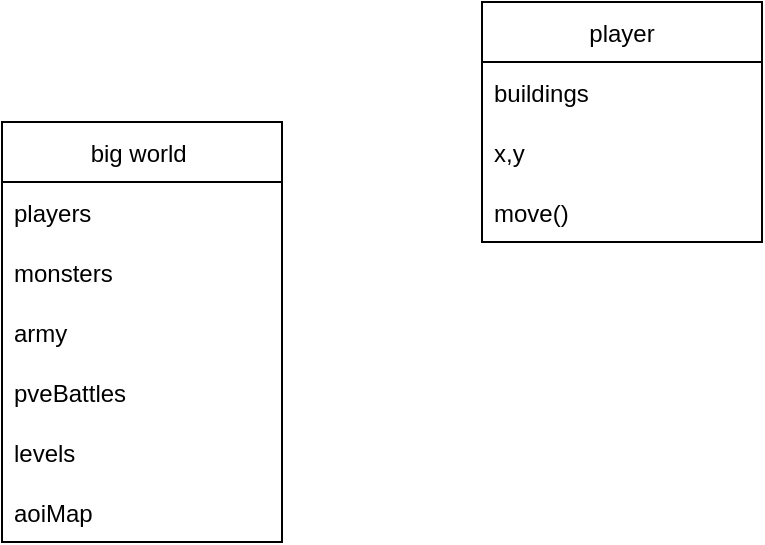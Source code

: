 <mxfile version="16.6.8" type="github">
  <diagram id="HAXVkFXvUjm2CllfSG5r" name="Page-1">
    <mxGraphModel dx="1550" dy="844" grid="0" gridSize="10" guides="1" tooltips="1" connect="1" arrows="1" fold="1" page="1" pageScale="1" pageWidth="827" pageHeight="1169" math="0" shadow="0">
      <root>
        <mxCell id="0" />
        <mxCell id="1" parent="0" />
        <mxCell id="GbOZGxYXctaRB0TdPsmU-1" value="big world " style="swimlane;fontStyle=0;childLayout=stackLayout;horizontal=1;startSize=30;horizontalStack=0;resizeParent=1;resizeParentMax=0;resizeLast=0;collapsible=1;marginBottom=0;" vertex="1" parent="1">
          <mxGeometry x="80" y="200" width="140" height="210" as="geometry">
            <mxRectangle x="180" y="310" width="80" height="30" as="alternateBounds" />
          </mxGeometry>
        </mxCell>
        <mxCell id="GbOZGxYXctaRB0TdPsmU-2" value="players" style="text;strokeColor=none;fillColor=none;align=left;verticalAlign=middle;spacingLeft=4;spacingRight=4;overflow=hidden;points=[[0,0.5],[1,0.5]];portConstraint=eastwest;rotatable=0;" vertex="1" parent="GbOZGxYXctaRB0TdPsmU-1">
          <mxGeometry y="30" width="140" height="30" as="geometry" />
        </mxCell>
        <mxCell id="GbOZGxYXctaRB0TdPsmU-3" value="monsters" style="text;strokeColor=none;fillColor=none;align=left;verticalAlign=middle;spacingLeft=4;spacingRight=4;overflow=hidden;points=[[0,0.5],[1,0.5]];portConstraint=eastwest;rotatable=0;" vertex="1" parent="GbOZGxYXctaRB0TdPsmU-1">
          <mxGeometry y="60" width="140" height="30" as="geometry" />
        </mxCell>
        <mxCell id="GbOZGxYXctaRB0TdPsmU-4" value="army" style="text;strokeColor=none;fillColor=none;align=left;verticalAlign=middle;spacingLeft=4;spacingRight=4;overflow=hidden;points=[[0,0.5],[1,0.5]];portConstraint=eastwest;rotatable=0;" vertex="1" parent="GbOZGxYXctaRB0TdPsmU-1">
          <mxGeometry y="90" width="140" height="30" as="geometry" />
        </mxCell>
        <mxCell id="GbOZGxYXctaRB0TdPsmU-6" value="pveBattles" style="text;strokeColor=none;fillColor=none;align=left;verticalAlign=middle;spacingLeft=4;spacingRight=4;overflow=hidden;points=[[0,0.5],[1,0.5]];portConstraint=eastwest;rotatable=0;" vertex="1" parent="GbOZGxYXctaRB0TdPsmU-1">
          <mxGeometry y="120" width="140" height="30" as="geometry" />
        </mxCell>
        <mxCell id="GbOZGxYXctaRB0TdPsmU-7" value="levels" style="text;strokeColor=none;fillColor=none;align=left;verticalAlign=middle;spacingLeft=4;spacingRight=4;overflow=hidden;points=[[0,0.5],[1,0.5]];portConstraint=eastwest;rotatable=0;" vertex="1" parent="GbOZGxYXctaRB0TdPsmU-1">
          <mxGeometry y="150" width="140" height="30" as="geometry" />
        </mxCell>
        <mxCell id="GbOZGxYXctaRB0TdPsmU-16" value="aoiMap" style="text;strokeColor=none;fillColor=none;align=left;verticalAlign=middle;spacingLeft=4;spacingRight=4;overflow=hidden;points=[[0,0.5],[1,0.5]];portConstraint=eastwest;rotatable=0;" vertex="1" parent="GbOZGxYXctaRB0TdPsmU-1">
          <mxGeometry y="180" width="140" height="30" as="geometry" />
        </mxCell>
        <mxCell id="GbOZGxYXctaRB0TdPsmU-9" value="player" style="swimlane;fontStyle=0;childLayout=stackLayout;horizontal=1;startSize=30;horizontalStack=0;resizeParent=1;resizeParentMax=0;resizeLast=0;collapsible=1;marginBottom=0;" vertex="1" parent="1">
          <mxGeometry x="320" y="140" width="140" height="120" as="geometry">
            <mxRectangle x="180" y="310" width="80" height="30" as="alternateBounds" />
          </mxGeometry>
        </mxCell>
        <mxCell id="GbOZGxYXctaRB0TdPsmU-10" value="buildings" style="text;strokeColor=none;fillColor=none;align=left;verticalAlign=middle;spacingLeft=4;spacingRight=4;overflow=hidden;points=[[0,0.5],[1,0.5]];portConstraint=eastwest;rotatable=0;" vertex="1" parent="GbOZGxYXctaRB0TdPsmU-9">
          <mxGeometry y="30" width="140" height="30" as="geometry" />
        </mxCell>
        <mxCell id="GbOZGxYXctaRB0TdPsmU-18" value="x,y" style="text;strokeColor=none;fillColor=none;align=left;verticalAlign=middle;spacingLeft=4;spacingRight=4;overflow=hidden;points=[[0,0.5],[1,0.5]];portConstraint=eastwest;rotatable=0;" vertex="1" parent="GbOZGxYXctaRB0TdPsmU-9">
          <mxGeometry y="60" width="140" height="30" as="geometry" />
        </mxCell>
        <mxCell id="GbOZGxYXctaRB0TdPsmU-19" value="move()" style="text;strokeColor=none;fillColor=none;align=left;verticalAlign=middle;spacingLeft=4;spacingRight=4;overflow=hidden;points=[[0,0.5],[1,0.5]];portConstraint=eastwest;rotatable=0;" vertex="1" parent="GbOZGxYXctaRB0TdPsmU-9">
          <mxGeometry y="90" width="140" height="30" as="geometry" />
        </mxCell>
      </root>
    </mxGraphModel>
  </diagram>
</mxfile>
